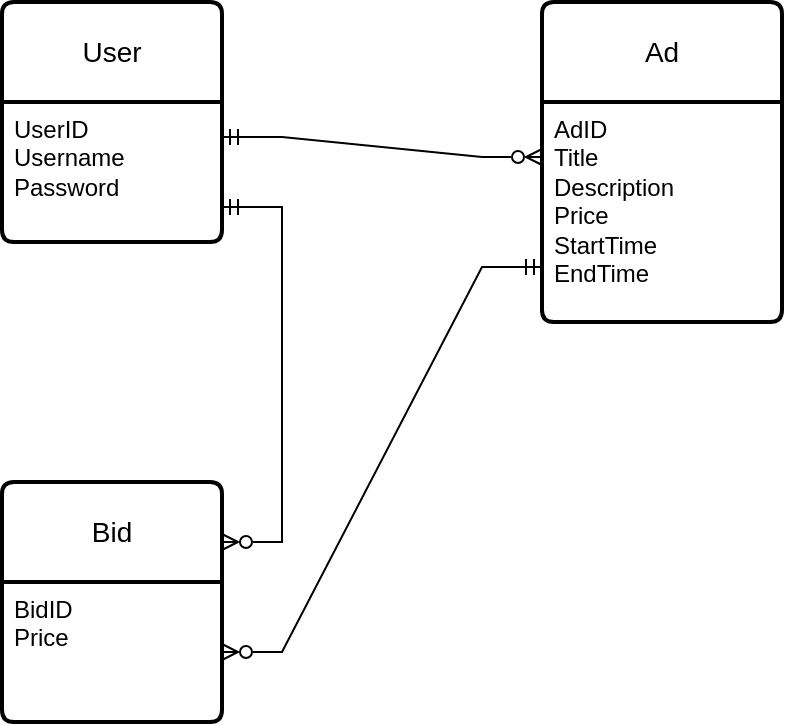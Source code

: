 <mxfile version="25.0.3">
  <diagram id="R2lEEEUBdFMjLlhIrx00" name="Page-1">
    <mxGraphModel dx="2074" dy="1104" grid="1" gridSize="10" guides="1" tooltips="1" connect="1" arrows="1" fold="1" page="1" pageScale="1" pageWidth="850" pageHeight="1100" math="0" shadow="0" extFonts="Permanent Marker^https://fonts.googleapis.com/css?family=Permanent+Marker">
      <root>
        <mxCell id="0" />
        <mxCell id="1" parent="0" />
        <mxCell id="tlM0QGic6niMZH0Dh8tH-1" value="User" style="swimlane;childLayout=stackLayout;horizontal=1;startSize=50;horizontalStack=0;rounded=1;fontSize=14;fontStyle=0;strokeWidth=2;resizeParent=0;resizeLast=1;shadow=0;dashed=0;align=center;arcSize=4;whiteSpace=wrap;html=1;" vertex="1" parent="1">
          <mxGeometry x="40" y="120" width="110" height="120" as="geometry" />
        </mxCell>
        <mxCell id="tlM0QGic6niMZH0Dh8tH-2" value="UserID&lt;div&gt;Username&lt;/div&gt;&lt;div&gt;Password&lt;/div&gt;" style="align=left;strokeColor=none;fillColor=none;spacingLeft=4;fontSize=12;verticalAlign=top;resizable=0;rotatable=0;part=1;html=1;" vertex="1" parent="tlM0QGic6niMZH0Dh8tH-1">
          <mxGeometry y="50" width="110" height="70" as="geometry" />
        </mxCell>
        <mxCell id="tlM0QGic6niMZH0Dh8tH-5" value="Ad" style="swimlane;childLayout=stackLayout;horizontal=1;startSize=50;horizontalStack=0;rounded=1;fontSize=14;fontStyle=0;strokeWidth=2;resizeParent=0;resizeLast=1;shadow=0;dashed=0;align=center;arcSize=4;whiteSpace=wrap;html=1;" vertex="1" parent="1">
          <mxGeometry x="310" y="120" width="120" height="160" as="geometry" />
        </mxCell>
        <mxCell id="tlM0QGic6niMZH0Dh8tH-6" value="AdID&lt;div&gt;Title&lt;/div&gt;&lt;div&gt;Description&lt;/div&gt;&lt;div&gt;Price&lt;/div&gt;&lt;div&gt;StartTime&lt;/div&gt;&lt;div&gt;EndTime&lt;/div&gt;&lt;div&gt;&lt;br&gt;&lt;/div&gt;" style="align=left;strokeColor=none;fillColor=none;spacingLeft=4;fontSize=12;verticalAlign=top;resizable=0;rotatable=0;part=1;html=1;" vertex="1" parent="tlM0QGic6niMZH0Dh8tH-5">
          <mxGeometry y="50" width="120" height="110" as="geometry" />
        </mxCell>
        <mxCell id="tlM0QGic6niMZH0Dh8tH-7" value="Bid" style="swimlane;childLayout=stackLayout;horizontal=1;startSize=50;horizontalStack=0;rounded=1;fontSize=14;fontStyle=0;strokeWidth=2;resizeParent=0;resizeLast=1;shadow=0;dashed=0;align=center;arcSize=4;whiteSpace=wrap;html=1;" vertex="1" parent="1">
          <mxGeometry x="40" y="360" width="110" height="120" as="geometry" />
        </mxCell>
        <mxCell id="tlM0QGic6niMZH0Dh8tH-8" value="BidID&lt;div&gt;Price&lt;/div&gt;" style="align=left;strokeColor=none;fillColor=none;spacingLeft=4;fontSize=12;verticalAlign=top;resizable=0;rotatable=0;part=1;html=1;" vertex="1" parent="tlM0QGic6niMZH0Dh8tH-7">
          <mxGeometry y="50" width="110" height="70" as="geometry" />
        </mxCell>
        <mxCell id="tlM0QGic6niMZH0Dh8tH-9" value="" style="edgeStyle=entityRelationEdgeStyle;fontSize=12;html=1;endArrow=ERmandOne;startArrow=ERzeroToMany;rounded=0;entryX=1;entryY=0.75;entryDx=0;entryDy=0;endFill=0;startFill=0;sourcePerimeterSpacing=0;jumpStyle=none;exitX=1;exitY=0.25;exitDx=0;exitDy=0;" edge="1" parent="1" source="tlM0QGic6niMZH0Dh8tH-7" target="tlM0QGic6niMZH0Dh8tH-2">
          <mxGeometry width="100" height="100" relative="1" as="geometry">
            <mxPoint x="170" y="390" as="sourcePoint" />
            <mxPoint x="250" y="220" as="targetPoint" />
            <Array as="points">
              <mxPoint x="200" y="350" />
              <mxPoint x="210" y="350" />
            </Array>
          </mxGeometry>
        </mxCell>
        <mxCell id="tlM0QGic6niMZH0Dh8tH-11" value="" style="edgeStyle=entityRelationEdgeStyle;fontSize=12;html=1;endArrow=ERmandOne;startArrow=ERzeroToMany;rounded=0;entryX=1;entryY=0.25;entryDx=0;entryDy=0;endFill=0;startFill=0;sourcePerimeterSpacing=0;jumpStyle=none;exitX=0;exitY=0.25;exitDx=0;exitDy=0;" edge="1" parent="1" source="tlM0QGic6niMZH0Dh8tH-6" target="tlM0QGic6niMZH0Dh8tH-2">
          <mxGeometry width="100" height="100" relative="1" as="geometry">
            <mxPoint x="160" y="400" as="sourcePoint" />
            <mxPoint x="160" y="233" as="targetPoint" />
            <Array as="points">
              <mxPoint x="210" y="360" />
              <mxPoint x="220" y="360" />
            </Array>
          </mxGeometry>
        </mxCell>
        <mxCell id="tlM0QGic6niMZH0Dh8tH-12" value="" style="edgeStyle=entityRelationEdgeStyle;fontSize=12;html=1;endArrow=ERmandOne;startArrow=ERzeroToMany;rounded=0;entryX=0;entryY=0.75;entryDx=0;entryDy=0;endFill=0;startFill=0;sourcePerimeterSpacing=0;jumpStyle=none;exitX=1;exitY=0.5;exitDx=0;exitDy=0;" edge="1" parent="1" source="tlM0QGic6niMZH0Dh8tH-8" target="tlM0QGic6niMZH0Dh8tH-6">
          <mxGeometry width="100" height="100" relative="1" as="geometry">
            <mxPoint x="350" y="470.5" as="sourcePoint" />
            <mxPoint x="190" y="450.5" as="targetPoint" />
            <Array as="points">
              <mxPoint x="250" y="622.5" />
              <mxPoint x="260" y="622.5" />
            </Array>
          </mxGeometry>
        </mxCell>
      </root>
    </mxGraphModel>
  </diagram>
</mxfile>
